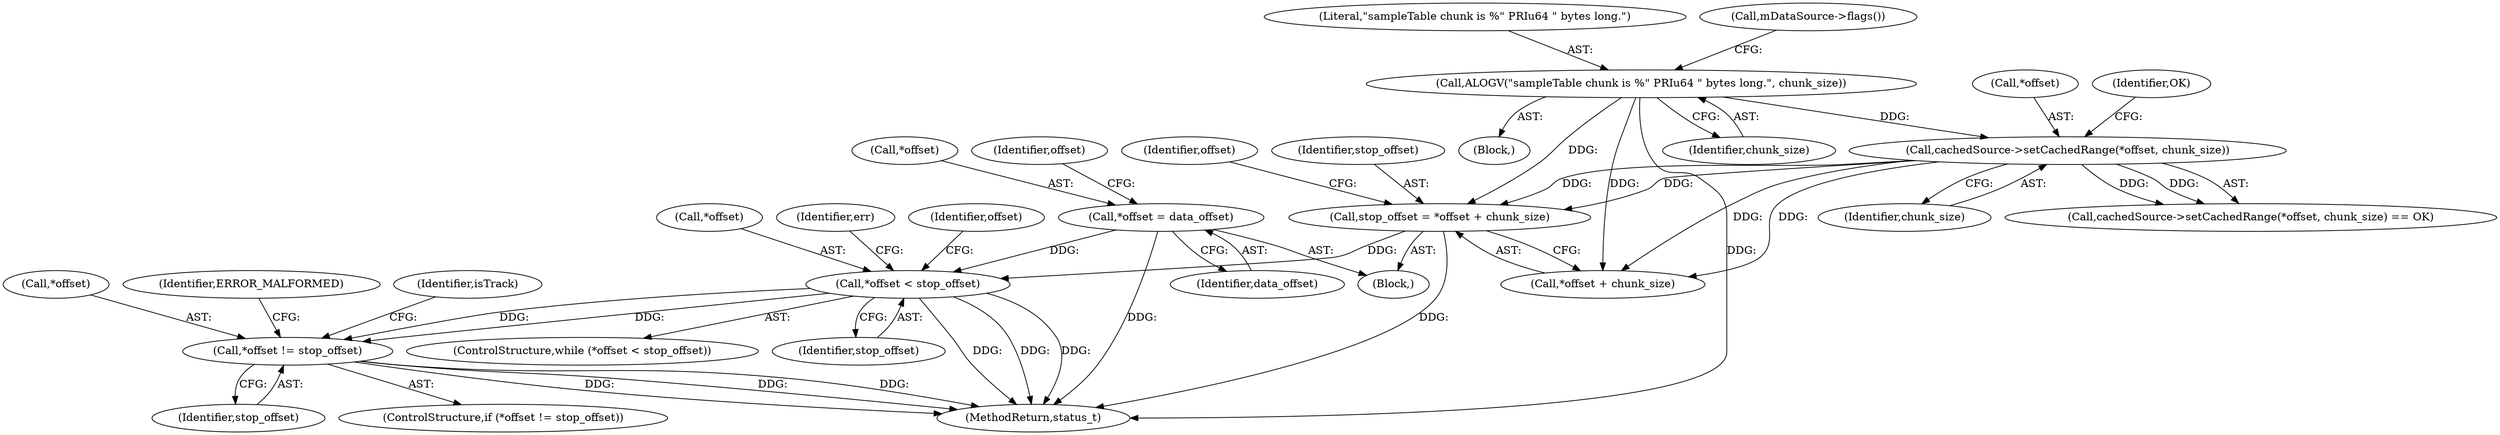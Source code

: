 digraph "0_Android_6fe85f7e15203e48df2cc3e8e1c4bc6ad49dc968@pointer" {
"1000479" [label="(Call,*offset < stop_offset)"];
"1000474" [label="(Call,*offset = data_offset)"];
"1000468" [label="(Call,stop_offset = *offset + chunk_size)"];
"1000395" [label="(Call,cachedSource->setCachedRange(*offset, chunk_size))"];
"1000378" [label="(Call,ALOGV(\"sampleTable chunk is %\" PRIu64 \" bytes long.\", chunk_size))"];
"1000500" [label="(Call,*offset != stop_offset)"];
"1000486" [label="(Identifier,err)"];
"1000380" [label="(Identifier,chunk_size)"];
"1000506" [label="(Identifier,ERROR_MALFORMED)"];
"1000508" [label="(Identifier,isTrack)"];
"1000479" [label="(Call,*offset < stop_offset)"];
"1000502" [label="(Identifier,offset)"];
"1000469" [label="(Identifier,stop_offset)"];
"1002931" [label="(MethodReturn,status_t)"];
"1000477" [label="(Identifier,data_offset)"];
"1000476" [label="(Identifier,offset)"];
"1000501" [label="(Call,*offset)"];
"1000394" [label="(Call,cachedSource->setCachedRange(*offset, chunk_size) == OK)"];
"1000379" [label="(Literal,\"sampleTable chunk is %\" PRIu64 \" bytes long.\")"];
"1000480" [label="(Call,*offset)"];
"1000468" [label="(Call,stop_offset = *offset + chunk_size)"];
"1000395" [label="(Call,cachedSource->setCachedRange(*offset, chunk_size))"];
"1000377" [label="(Block,)"];
"1000396" [label="(Call,*offset)"];
"1000475" [label="(Call,*offset)"];
"1000470" [label="(Call,*offset + chunk_size)"];
"1000383" [label="(Call,mDataSource->flags())"];
"1000500" [label="(Call,*offset != stop_offset)"];
"1000368" [label="(Block,)"];
"1000499" [label="(ControlStructure,if (*offset != stop_offset))"];
"1000481" [label="(Identifier,offset)"];
"1000399" [label="(Identifier,OK)"];
"1000478" [label="(ControlStructure,while (*offset < stop_offset))"];
"1000474" [label="(Call,*offset = data_offset)"];
"1000398" [label="(Identifier,chunk_size)"];
"1000503" [label="(Identifier,stop_offset)"];
"1000482" [label="(Identifier,stop_offset)"];
"1000378" [label="(Call,ALOGV(\"sampleTable chunk is %\" PRIu64 \" bytes long.\", chunk_size))"];
"1000479" -> "1000478"  [label="AST: "];
"1000479" -> "1000482"  [label="CFG: "];
"1000480" -> "1000479"  [label="AST: "];
"1000482" -> "1000479"  [label="AST: "];
"1000486" -> "1000479"  [label="CFG: "];
"1000502" -> "1000479"  [label="CFG: "];
"1000479" -> "1002931"  [label="DDG: "];
"1000479" -> "1002931"  [label="DDG: "];
"1000479" -> "1002931"  [label="DDG: "];
"1000474" -> "1000479"  [label="DDG: "];
"1000468" -> "1000479"  [label="DDG: "];
"1000479" -> "1000500"  [label="DDG: "];
"1000479" -> "1000500"  [label="DDG: "];
"1000474" -> "1000368"  [label="AST: "];
"1000474" -> "1000477"  [label="CFG: "];
"1000475" -> "1000474"  [label="AST: "];
"1000477" -> "1000474"  [label="AST: "];
"1000481" -> "1000474"  [label="CFG: "];
"1000474" -> "1002931"  [label="DDG: "];
"1000468" -> "1000368"  [label="AST: "];
"1000468" -> "1000470"  [label="CFG: "];
"1000469" -> "1000468"  [label="AST: "];
"1000470" -> "1000468"  [label="AST: "];
"1000476" -> "1000468"  [label="CFG: "];
"1000468" -> "1002931"  [label="DDG: "];
"1000395" -> "1000468"  [label="DDG: "];
"1000395" -> "1000468"  [label="DDG: "];
"1000378" -> "1000468"  [label="DDG: "];
"1000395" -> "1000394"  [label="AST: "];
"1000395" -> "1000398"  [label="CFG: "];
"1000396" -> "1000395"  [label="AST: "];
"1000398" -> "1000395"  [label="AST: "];
"1000399" -> "1000395"  [label="CFG: "];
"1000395" -> "1000394"  [label="DDG: "];
"1000395" -> "1000394"  [label="DDG: "];
"1000378" -> "1000395"  [label="DDG: "];
"1000395" -> "1000470"  [label="DDG: "];
"1000395" -> "1000470"  [label="DDG: "];
"1000378" -> "1000377"  [label="AST: "];
"1000378" -> "1000380"  [label="CFG: "];
"1000379" -> "1000378"  [label="AST: "];
"1000380" -> "1000378"  [label="AST: "];
"1000383" -> "1000378"  [label="CFG: "];
"1000378" -> "1002931"  [label="DDG: "];
"1000378" -> "1000470"  [label="DDG: "];
"1000500" -> "1000499"  [label="AST: "];
"1000500" -> "1000503"  [label="CFG: "];
"1000501" -> "1000500"  [label="AST: "];
"1000503" -> "1000500"  [label="AST: "];
"1000506" -> "1000500"  [label="CFG: "];
"1000508" -> "1000500"  [label="CFG: "];
"1000500" -> "1002931"  [label="DDG: "];
"1000500" -> "1002931"  [label="DDG: "];
"1000500" -> "1002931"  [label="DDG: "];
}
